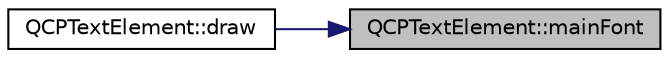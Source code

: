 digraph "QCPTextElement::mainFont"
{
 // LATEX_PDF_SIZE
  edge [fontname="Helvetica",fontsize="10",labelfontname="Helvetica",labelfontsize="10"];
  node [fontname="Helvetica",fontsize="10",shape=record];
  rankdir="RL";
  Node1 [label="QCPTextElement::mainFont",height=0.2,width=0.4,color="black", fillcolor="grey75", style="filled", fontcolor="black",tooltip=" "];
  Node1 -> Node2 [dir="back",color="midnightblue",fontsize="10",style="solid",fontname="Helvetica"];
  Node2 [label="QCPTextElement::draw",height=0.2,width=0.4,color="black", fillcolor="white", style="filled",URL="$classQCPTextElement.html#ad1dae61ea77ae74841f3c2fb765fc88e",tooltip=" "];
}
